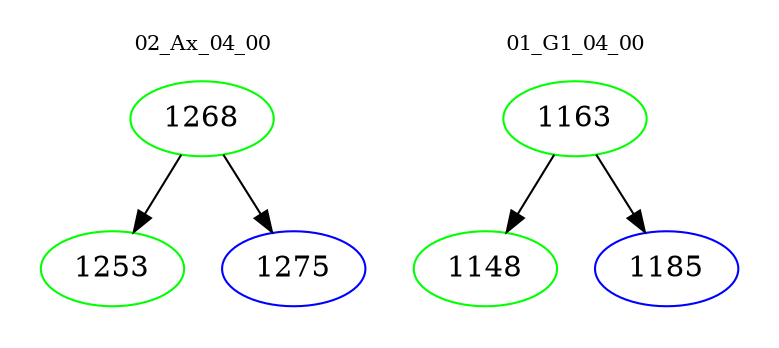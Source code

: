 digraph{
subgraph cluster_0 {
color = white
label = "02_Ax_04_00";
fontsize=10;
T0_1268 [label="1268", color="green"]
T0_1268 -> T0_1253 [color="black"]
T0_1253 [label="1253", color="green"]
T0_1268 -> T0_1275 [color="black"]
T0_1275 [label="1275", color="blue"]
}
subgraph cluster_1 {
color = white
label = "01_G1_04_00";
fontsize=10;
T1_1163 [label="1163", color="green"]
T1_1163 -> T1_1148 [color="black"]
T1_1148 [label="1148", color="green"]
T1_1163 -> T1_1185 [color="black"]
T1_1185 [label="1185", color="blue"]
}
}
